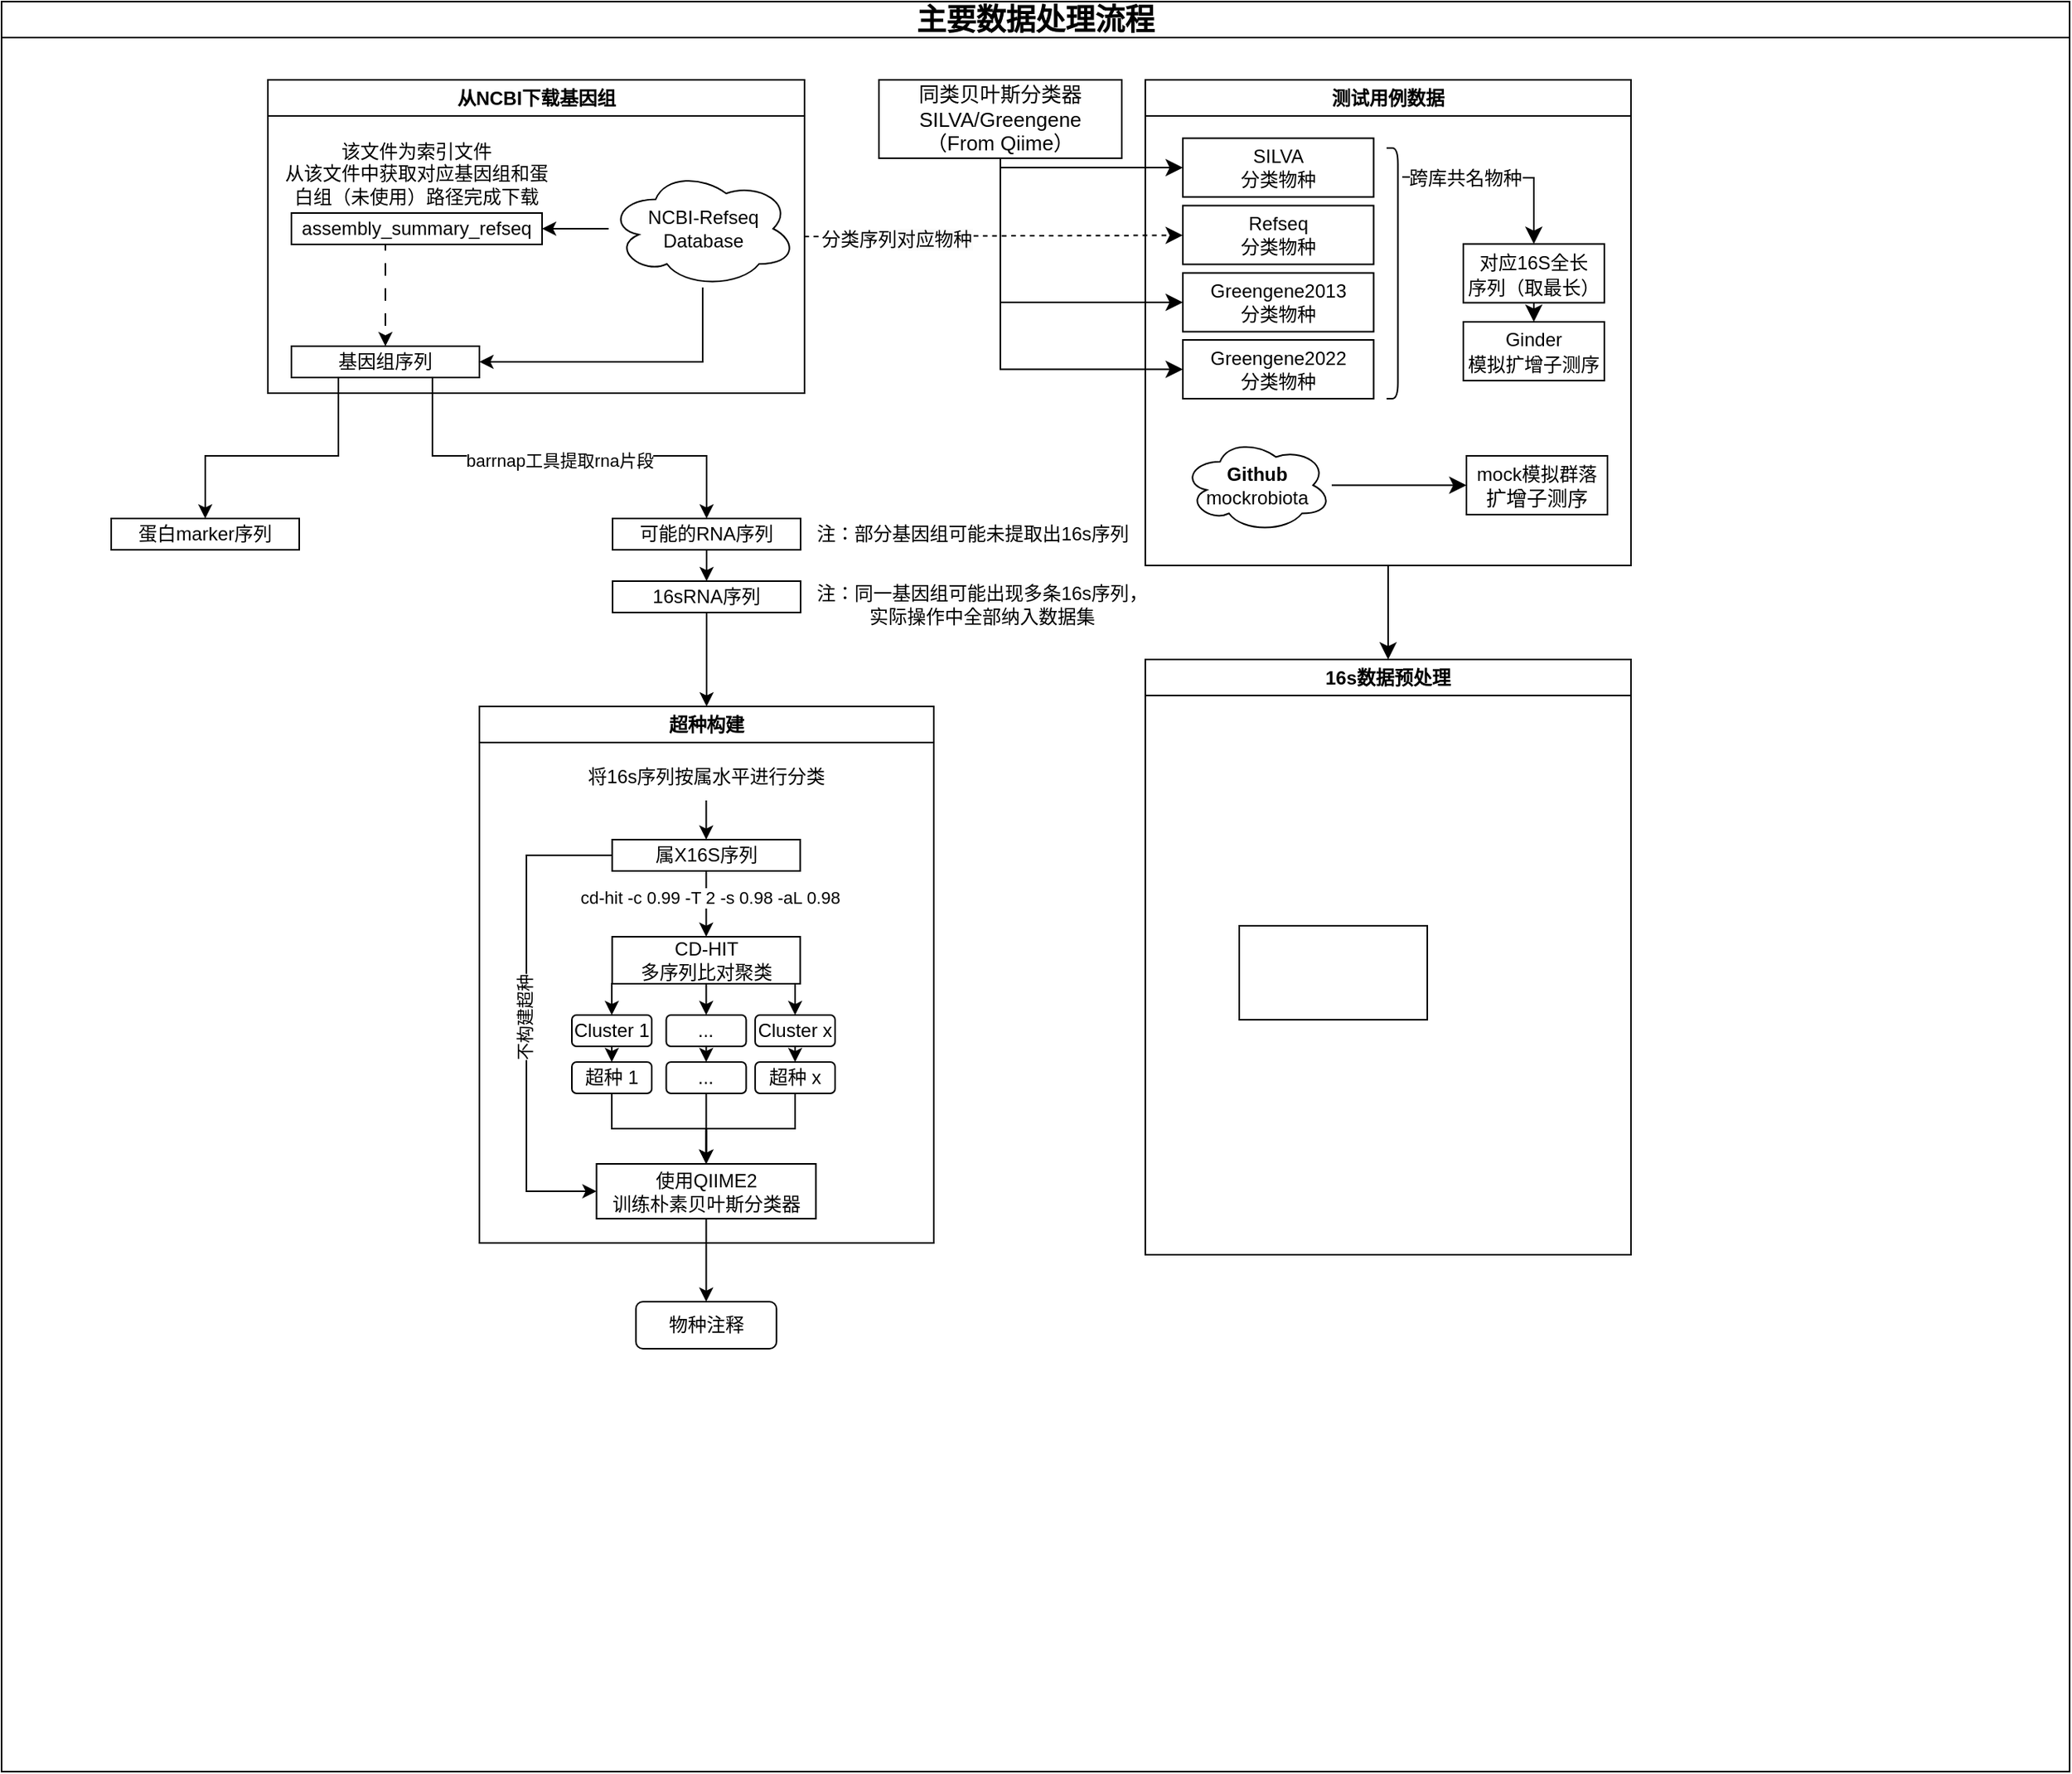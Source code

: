 <mxfile version="21.0.6" type="github">
  <diagram name="第 1 页" id="VTZKAf1ltyL4esYXZAsg">
    <mxGraphModel dx="1305" dy="1929" grid="1" gridSize="10" guides="1" tooltips="1" connect="1" arrows="1" fold="1" page="1" pageScale="1" pageWidth="827" pageHeight="1169" math="0" shadow="0">
      <root>
        <mxCell id="0" />
        <mxCell id="1" parent="0" />
        <mxCell id="wX_MCLOSpyru5hPgQ0eP-4" value="" style="edgeStyle=orthogonalEdgeStyle;rounded=0;orthogonalLoop=1;jettySize=auto;html=1;" parent="1" edge="1">
          <mxGeometry relative="1" as="geometry">
            <mxPoint x="260" y="105" as="sourcePoint" />
          </mxGeometry>
        </mxCell>
        <mxCell id="wX_MCLOSpyru5hPgQ0eP-11" style="edgeStyle=orthogonalEdgeStyle;rounded=0;orthogonalLoop=1;jettySize=auto;html=1;entryX=0.5;entryY=0;entryDx=0;entryDy=0;" parent="1" edge="1">
          <mxGeometry relative="1" as="geometry">
            <mxPoint x="320" y="140" as="sourcePoint" />
          </mxGeometry>
        </mxCell>
        <mxCell id="wX_MCLOSpyru5hPgQ0eP-22" style="edgeStyle=orthogonalEdgeStyle;rounded=0;orthogonalLoop=1;jettySize=auto;html=1;exitX=0.5;exitY=1;exitDx=0;exitDy=0;entryX=0;entryY=0.5;entryDx=0;entryDy=0;dashed=1;" parent="1" edge="1">
          <mxGeometry relative="1" as="geometry">
            <mxPoint x="127.5" y="115" as="sourcePoint" />
          </mxGeometry>
        </mxCell>
        <mxCell id="wX_MCLOSpyru5hPgQ0eP-75" value="&lt;b style=&quot;border-color: var(--border-color);&quot;&gt;&lt;font style=&quot;border-color: var(--border-color); font-size: 19px;&quot;&gt;主要数据处理流程&lt;/font&gt;&lt;/b&gt;" style="swimlane;whiteSpace=wrap;html=1;" parent="1" vertex="1">
          <mxGeometry y="-420" width="1320" height="1130" as="geometry">
            <mxRectangle x="20" y="-440" width="190" height="40" as="alternateBounds" />
          </mxGeometry>
        </mxCell>
        <mxCell id="fdz2JXnDWoETyJIV6Ixd-96" style="edgeStyle=none;curved=1;rounded=0;orthogonalLoop=1;jettySize=auto;html=1;exitX=1;exitY=0.5;exitDx=0;exitDy=0;fontSize=12;startSize=8;endSize=8;dashed=1;" edge="1" parent="wX_MCLOSpyru5hPgQ0eP-75" source="wX_MCLOSpyru5hPgQ0eP-44" target="fdz2JXnDWoETyJIV6Ixd-55">
          <mxGeometry relative="1" as="geometry" />
        </mxCell>
        <mxCell id="fdz2JXnDWoETyJIV6Ixd-98" value="&lt;font style=&quot;font-size: 12px;&quot;&gt;分类序列&lt;span style=&quot;background-color: rgb(251, 251, 251);&quot;&gt;对应物种&lt;/span&gt;&lt;/font&gt;" style="edgeLabel;html=1;align=center;verticalAlign=middle;resizable=0;points=[];fontSize=16;" vertex="1" connectable="0" parent="fdz2JXnDWoETyJIV6Ixd-96">
          <mxGeometry x="-0.515" relative="1" as="geometry">
            <mxPoint as="offset" />
          </mxGeometry>
        </mxCell>
        <mxCell id="wX_MCLOSpyru5hPgQ0eP-44" value="从NCBI下载基因组" style="swimlane;whiteSpace=wrap;html=1;" parent="wX_MCLOSpyru5hPgQ0eP-75" vertex="1">
          <mxGeometry x="170" y="50" width="342.5" height="200" as="geometry">
            <mxRectangle x="170" y="50" width="140" height="30" as="alternateBounds" />
          </mxGeometry>
        </mxCell>
        <mxCell id="wX_MCLOSpyru5hPgQ0eP-55" style="edgeStyle=orthogonalEdgeStyle;rounded=0;orthogonalLoop=1;jettySize=auto;html=1;" parent="wX_MCLOSpyru5hPgQ0eP-44" source="wX_MCLOSpyru5hPgQ0eP-51" target="wX_MCLOSpyru5hPgQ0eP-52" edge="1">
          <mxGeometry relative="1" as="geometry" />
        </mxCell>
        <mxCell id="wX_MCLOSpyru5hPgQ0eP-73" style="edgeStyle=orthogonalEdgeStyle;rounded=0;orthogonalLoop=1;jettySize=auto;html=1;entryX=1;entryY=0.5;entryDx=0;entryDy=0;" parent="wX_MCLOSpyru5hPgQ0eP-44" source="wX_MCLOSpyru5hPgQ0eP-51" target="wX_MCLOSpyru5hPgQ0eP-53" edge="1">
          <mxGeometry relative="1" as="geometry">
            <Array as="points">
              <mxPoint x="278" y="180" />
            </Array>
          </mxGeometry>
        </mxCell>
        <mxCell id="wX_MCLOSpyru5hPgQ0eP-51" value="NCBI-Refseq&lt;br&gt;Database" style="ellipse;shape=cloud;whiteSpace=wrap;html=1;" parent="wX_MCLOSpyru5hPgQ0eP-44" vertex="1">
          <mxGeometry x="217.5" y="57.5" width="120" height="75" as="geometry" />
        </mxCell>
        <mxCell id="wX_MCLOSpyru5hPgQ0eP-71" style="edgeStyle=orthogonalEdgeStyle;rounded=0;orthogonalLoop=1;jettySize=auto;html=1;exitX=0.5;exitY=1;exitDx=0;exitDy=0;entryX=0.5;entryY=0;entryDx=0;entryDy=0;dashed=1;dashPattern=8 8;" parent="wX_MCLOSpyru5hPgQ0eP-44" source="wX_MCLOSpyru5hPgQ0eP-52" target="wX_MCLOSpyru5hPgQ0eP-53" edge="1">
          <mxGeometry relative="1" as="geometry">
            <Array as="points">
              <mxPoint x="75" y="105" />
            </Array>
          </mxGeometry>
        </mxCell>
        <mxCell id="wX_MCLOSpyru5hPgQ0eP-52" value="assembly_summary_refseq" style="rounded=0;whiteSpace=wrap;html=1;" parent="wX_MCLOSpyru5hPgQ0eP-44" vertex="1">
          <mxGeometry x="15" y="85" width="160" height="20" as="geometry" />
        </mxCell>
        <mxCell id="wX_MCLOSpyru5hPgQ0eP-53" value="基因组序列" style="rounded=0;whiteSpace=wrap;html=1;" parent="wX_MCLOSpyru5hPgQ0eP-44" vertex="1">
          <mxGeometry x="15" y="170" width="120" height="20" as="geometry" />
        </mxCell>
        <mxCell id="wX_MCLOSpyru5hPgQ0eP-8" value="该文件为索引文件&lt;br&gt;从该文件中获取对应基因组和蛋白组（未使用）路径完成下载" style="text;html=1;strokeColor=none;fillColor=none;align=center;verticalAlign=middle;whiteSpace=wrap;rounded=0;" parent="wX_MCLOSpyru5hPgQ0eP-44" vertex="1">
          <mxGeometry x="5" y="35" width="180" height="50" as="geometry" />
        </mxCell>
        <mxCell id="wX_MCLOSpyru5hPgQ0eP-17" value="蛋白marker序列" style="rounded=0;whiteSpace=wrap;html=1;" parent="wX_MCLOSpyru5hPgQ0eP-75" vertex="1">
          <mxGeometry x="70" y="330" width="120" height="20" as="geometry" />
        </mxCell>
        <mxCell id="wX_MCLOSpyru5hPgQ0eP-24" value="可能的RNA序列" style="rounded=0;whiteSpace=wrap;html=1;" parent="wX_MCLOSpyru5hPgQ0eP-75" vertex="1">
          <mxGeometry x="390" y="330" width="120" height="20" as="geometry" />
        </mxCell>
        <mxCell id="Jlw_3EHPzUQ6clfUJSRu-43" style="edgeStyle=orthogonalEdgeStyle;rounded=0;orthogonalLoop=1;jettySize=auto;html=1;exitX=0.5;exitY=1;exitDx=0;exitDy=0;entryX=0.5;entryY=0;entryDx=0;entryDy=0;" parent="wX_MCLOSpyru5hPgQ0eP-75" source="wX_MCLOSpyru5hPgQ0eP-16" target="wX_MCLOSpyru5hPgQ0eP-63" edge="1">
          <mxGeometry relative="1" as="geometry" />
        </mxCell>
        <mxCell id="wX_MCLOSpyru5hPgQ0eP-16" value="16sRNA序列" style="rounded=0;whiteSpace=wrap;html=1;" parent="wX_MCLOSpyru5hPgQ0eP-75" vertex="1">
          <mxGeometry x="390" y="370" width="120" height="20" as="geometry" />
        </mxCell>
        <mxCell id="wX_MCLOSpyru5hPgQ0eP-27" style="edgeStyle=orthogonalEdgeStyle;rounded=0;orthogonalLoop=1;jettySize=auto;html=1;exitX=0.5;exitY=1;exitDx=0;exitDy=0;entryX=0.5;entryY=0;entryDx=0;entryDy=0;" parent="wX_MCLOSpyru5hPgQ0eP-75" source="wX_MCLOSpyru5hPgQ0eP-24" target="wX_MCLOSpyru5hPgQ0eP-16" edge="1">
          <mxGeometry relative="1" as="geometry" />
        </mxCell>
        <mxCell id="wX_MCLOSpyru5hPgQ0eP-28" value="注：部分基因组可能未提取出16s序列" style="text;html=1;strokeColor=none;fillColor=none;align=center;verticalAlign=middle;whiteSpace=wrap;rounded=0;" parent="wX_MCLOSpyru5hPgQ0eP-75" vertex="1">
          <mxGeometry x="516.25" y="325" width="207.5" height="30" as="geometry" />
        </mxCell>
        <mxCell id="wX_MCLOSpyru5hPgQ0eP-29" value="注：同一基因组可能出现多条16s序列，&lt;br&gt;实际操作中全部纳入数据集" style="text;html=1;strokeColor=none;fillColor=none;align=center;verticalAlign=middle;whiteSpace=wrap;rounded=0;" parent="wX_MCLOSpyru5hPgQ0eP-75" vertex="1">
          <mxGeometry x="516.25" y="370" width="220" height="30" as="geometry" />
        </mxCell>
        <mxCell id="Jlw_3EHPzUQ6clfUJSRu-36" style="edgeStyle=orthogonalEdgeStyle;rounded=0;orthogonalLoop=1;jettySize=auto;html=1;exitX=0.25;exitY=1;exitDx=0;exitDy=0;entryX=0.5;entryY=0;entryDx=0;entryDy=0;" parent="wX_MCLOSpyru5hPgQ0eP-75" source="wX_MCLOSpyru5hPgQ0eP-53" target="wX_MCLOSpyru5hPgQ0eP-17" edge="1">
          <mxGeometry relative="1" as="geometry">
            <Array as="points">
              <mxPoint x="215" y="290" />
              <mxPoint x="130" y="290" />
            </Array>
          </mxGeometry>
        </mxCell>
        <mxCell id="Jlw_3EHPzUQ6clfUJSRu-37" style="edgeStyle=orthogonalEdgeStyle;rounded=0;orthogonalLoop=1;jettySize=auto;html=1;exitX=0.75;exitY=1;exitDx=0;exitDy=0;entryX=0.5;entryY=0;entryDx=0;entryDy=0;" parent="wX_MCLOSpyru5hPgQ0eP-75" source="wX_MCLOSpyru5hPgQ0eP-53" target="wX_MCLOSpyru5hPgQ0eP-24" edge="1">
          <mxGeometry relative="1" as="geometry">
            <Array as="points">
              <mxPoint x="275" y="290" />
              <mxPoint x="450" y="290" />
            </Array>
          </mxGeometry>
        </mxCell>
        <mxCell id="Jlw_3EHPzUQ6clfUJSRu-38" value="barrnap工具提取rna片段" style="edgeLabel;html=1;align=center;verticalAlign=middle;resizable=0;points=[];" parent="Jlw_3EHPzUQ6clfUJSRu-37" vertex="1" connectable="0">
          <mxGeometry x="-0.229" y="-2" relative="1" as="geometry">
            <mxPoint x="29" y="1" as="offset" />
          </mxGeometry>
        </mxCell>
        <mxCell id="fdz2JXnDWoETyJIV6Ixd-95" style="edgeStyle=none;curved=1;rounded=0;orthogonalLoop=1;jettySize=auto;html=1;exitX=0.5;exitY=1;exitDx=0;exitDy=0;entryX=0.5;entryY=0;entryDx=0;entryDy=0;fontSize=12;startSize=8;endSize=8;" edge="1" parent="wX_MCLOSpyru5hPgQ0eP-75" source="fdz2JXnDWoETyJIV6Ixd-1" target="fdz2JXnDWoETyJIV6Ixd-73">
          <mxGeometry relative="1" as="geometry" />
        </mxCell>
        <mxCell id="fdz2JXnDWoETyJIV6Ixd-1" value="测试用例数据" style="swimlane;whiteSpace=wrap;html=1;" vertex="1" parent="wX_MCLOSpyru5hPgQ0eP-75">
          <mxGeometry x="730" y="50" width="310" height="310" as="geometry">
            <mxRectangle x="750" y="84" width="110" height="30" as="alternateBounds" />
          </mxGeometry>
        </mxCell>
        <mxCell id="fdz2JXnDWoETyJIV6Ixd-64" value="" style="group" vertex="1" connectable="0" parent="fdz2JXnDWoETyJIV6Ixd-1">
          <mxGeometry x="23" y="32.5" width="383.5" height="281.5" as="geometry" />
        </mxCell>
        <mxCell id="fdz2JXnDWoETyJIV6Ixd-3" value="SILVA&lt;br&gt;分类物种" style="rounded=0;whiteSpace=wrap;html=1;fontSize=12;" vertex="1" parent="fdz2JXnDWoETyJIV6Ixd-64">
          <mxGeometry x="1" y="4.75" width="121.75" height="37.5" as="geometry" />
        </mxCell>
        <mxCell id="fdz2JXnDWoETyJIV6Ixd-55" value="Refseq&lt;br&gt;分类物种" style="rounded=0;whiteSpace=wrap;html=1;fontSize=12;" vertex="1" parent="fdz2JXnDWoETyJIV6Ixd-64">
          <mxGeometry x="1" y="47.75" width="121.75" height="37.5" as="geometry" />
        </mxCell>
        <mxCell id="fdz2JXnDWoETyJIV6Ixd-57" value="Greengene2013&lt;br style=&quot;font-size: 12px;&quot;&gt;分类物种" style="rounded=0;whiteSpace=wrap;html=1;fontSize=12;" vertex="1" parent="fdz2JXnDWoETyJIV6Ixd-64">
          <mxGeometry x="1" y="90.75" width="121.75" height="37.5" as="geometry" />
        </mxCell>
        <mxCell id="fdz2JXnDWoETyJIV6Ixd-58" value="Greengene2022&lt;br style=&quot;font-size: 12px;&quot;&gt;分类物种" style="rounded=0;whiteSpace=wrap;html=1;fontSize=12;" vertex="1" parent="fdz2JXnDWoETyJIV6Ixd-64">
          <mxGeometry x="1" y="133.5" width="121.75" height="37.5" as="geometry" />
        </mxCell>
        <mxCell id="fdz2JXnDWoETyJIV6Ixd-84" style="edgeStyle=orthogonalEdgeStyle;rounded=0;orthogonalLoop=1;jettySize=auto;html=1;fontSize=12;startSize=8;endSize=8;entryX=0.5;entryY=0;entryDx=0;entryDy=0;" edge="1" parent="fdz2JXnDWoETyJIV6Ixd-64" target="fdz2JXnDWoETyJIV6Ixd-99">
          <mxGeometry relative="1" as="geometry">
            <mxPoint x="201" y="42.5" as="targetPoint" />
            <mxPoint x="141" y="29.5" as="sourcePoint" />
          </mxGeometry>
        </mxCell>
        <mxCell id="fdz2JXnDWoETyJIV6Ixd-85" value="&lt;font style=&quot;font-size: 12px;&quot;&gt;跨库共名物种&lt;/font&gt;" style="edgeLabel;html=1;align=center;verticalAlign=middle;resizable=0;points=[];fontSize=16;" vertex="1" connectable="0" parent="fdz2JXnDWoETyJIV6Ixd-84">
          <mxGeometry x="0.01" y="-1" relative="1" as="geometry">
            <mxPoint x="-24" y="-3" as="offset" />
          </mxGeometry>
        </mxCell>
        <mxCell id="fdz2JXnDWoETyJIV6Ixd-59" value="" style="shape=curlyBracket;whiteSpace=wrap;html=1;rounded=1;flipH=1;labelPosition=right;verticalLabelPosition=middle;align=left;verticalAlign=middle;fontSize=16;rotation=0;size=0;" vertex="1" parent="fdz2JXnDWoETyJIV6Ixd-64">
          <mxGeometry x="131" y="11" width="7.25" height="160" as="geometry" />
        </mxCell>
        <mxCell id="fdz2JXnDWoETyJIV6Ixd-65" value="&lt;font style=&quot;font-size: 12px;&quot;&gt;Ginder&lt;br&gt;模拟扩增子测序&lt;/font&gt;" style="rounded=0;whiteSpace=wrap;html=1;fontSize=13;" vertex="1" parent="fdz2JXnDWoETyJIV6Ixd-64">
          <mxGeometry x="180" y="122" width="90" height="37.5" as="geometry" />
        </mxCell>
        <mxCell id="fdz2JXnDWoETyJIV6Ixd-78" style="edgeStyle=none;curved=1;rounded=0;orthogonalLoop=1;jettySize=auto;html=1;entryX=0;entryY=0.5;entryDx=0;entryDy=0;fontSize=12;startSize=8;endSize=8;" edge="1" parent="fdz2JXnDWoETyJIV6Ixd-64" source="Jlw_3EHPzUQ6clfUJSRu-47" target="fdz2JXnDWoETyJIV6Ixd-77">
          <mxGeometry relative="1" as="geometry" />
        </mxCell>
        <mxCell id="Jlw_3EHPzUQ6clfUJSRu-47" value="&lt;b&gt;Github&lt;br&gt;&lt;/b&gt;mockrobiota" style="ellipse;shape=cloud;whiteSpace=wrap;html=1;" parent="fdz2JXnDWoETyJIV6Ixd-64" vertex="1">
          <mxGeometry x="1" y="196.25" width="95" height="60" as="geometry" />
        </mxCell>
        <mxCell id="fdz2JXnDWoETyJIV6Ixd-77" value="&lt;span style=&quot;font-size: 12px;&quot;&gt;mock模拟群落&lt;br&gt;&lt;/span&gt;扩增子测序" style="rounded=0;whiteSpace=wrap;html=1;fontSize=13;" vertex="1" parent="fdz2JXnDWoETyJIV6Ixd-64">
          <mxGeometry x="182" y="207.5" width="90" height="37.5" as="geometry" />
        </mxCell>
        <mxCell id="fdz2JXnDWoETyJIV6Ixd-100" style="edgeStyle=none;curved=1;rounded=0;orthogonalLoop=1;jettySize=auto;html=1;exitX=0.5;exitY=1;exitDx=0;exitDy=0;entryX=0.5;entryY=0;entryDx=0;entryDy=0;fontSize=12;startSize=8;endSize=8;" edge="1" parent="fdz2JXnDWoETyJIV6Ixd-64" source="fdz2JXnDWoETyJIV6Ixd-99" target="fdz2JXnDWoETyJIV6Ixd-65">
          <mxGeometry relative="1" as="geometry" />
        </mxCell>
        <mxCell id="fdz2JXnDWoETyJIV6Ixd-99" value="&lt;span style=&quot;font-size: 12px;&quot;&gt;对应16S全长&lt;br&gt;序列（取最长）&lt;/span&gt;" style="rounded=0;whiteSpace=wrap;html=1;fontSize=13;" vertex="1" parent="fdz2JXnDWoETyJIV6Ixd-64">
          <mxGeometry x="180" y="72.25" width="90" height="37.5" as="geometry" />
        </mxCell>
        <mxCell id="fdz2JXnDWoETyJIV6Ixd-73" value="16s数据预处理" style="swimlane;whiteSpace=wrap;html=1;fontSize=12;" vertex="1" parent="wX_MCLOSpyru5hPgQ0eP-75">
          <mxGeometry x="730" y="420" width="310" height="380" as="geometry" />
        </mxCell>
        <mxCell id="fdz2JXnDWoETyJIV6Ixd-86" value="" style="rounded=0;whiteSpace=wrap;html=1;fontSize=16;" vertex="1" parent="fdz2JXnDWoETyJIV6Ixd-73">
          <mxGeometry x="60" y="170" width="120" height="60" as="geometry" />
        </mxCell>
        <mxCell id="wX_MCLOSpyru5hPgQ0eP-63" value="超种构建" style="swimlane;whiteSpace=wrap;html=1;" parent="wX_MCLOSpyru5hPgQ0eP-75" vertex="1">
          <mxGeometry x="305" y="450" width="290" height="342.5" as="geometry">
            <mxRectangle x="10" y="47.5" width="90" height="30" as="alternateBounds" />
          </mxGeometry>
        </mxCell>
        <mxCell id="wX_MCLOSpyru5hPgQ0eP-84" style="edgeStyle=orthogonalEdgeStyle;rounded=0;orthogonalLoop=1;jettySize=auto;html=1;exitX=0.5;exitY=1;exitDx=0;exitDy=0;entryX=0.5;entryY=0;entryDx=0;entryDy=0;" parent="wX_MCLOSpyru5hPgQ0eP-63" source="wX_MCLOSpyru5hPgQ0eP-43" target="wX_MCLOSpyru5hPgQ0eP-82" edge="1">
          <mxGeometry relative="1" as="geometry" />
        </mxCell>
        <mxCell id="wX_MCLOSpyru5hPgQ0eP-43" value="将16s序列按属水平进行分类" style="text;html=1;strokeColor=none;fillColor=none;align=center;verticalAlign=middle;whiteSpace=wrap;rounded=0;" parent="wX_MCLOSpyru5hPgQ0eP-63" vertex="1">
          <mxGeometry x="64.75" y="30" width="160" height="30" as="geometry" />
        </mxCell>
        <mxCell id="Jlw_3EHPzUQ6clfUJSRu-17" style="edgeStyle=orthogonalEdgeStyle;rounded=0;orthogonalLoop=1;jettySize=auto;html=1;exitX=0.5;exitY=1;exitDx=0;exitDy=0;entryX=0.5;entryY=0;entryDx=0;entryDy=0;" parent="wX_MCLOSpyru5hPgQ0eP-63" source="wX_MCLOSpyru5hPgQ0eP-82" target="wX_MCLOSpyru5hPgQ0eP-85" edge="1">
          <mxGeometry relative="1" as="geometry" />
        </mxCell>
        <mxCell id="Jlw_3EHPzUQ6clfUJSRu-46" value="cd-hit -c 0.99 -T 2 -s 0.98 -aL 0.98" style="edgeLabel;html=1;align=center;verticalAlign=middle;resizable=0;points=[];" parent="Jlw_3EHPzUQ6clfUJSRu-17" vertex="1" connectable="0">
          <mxGeometry x="-0.432" y="2" relative="1" as="geometry">
            <mxPoint y="5" as="offset" />
          </mxGeometry>
        </mxCell>
        <mxCell id="Jlw_3EHPzUQ6clfUJSRu-41" style="edgeStyle=orthogonalEdgeStyle;rounded=0;orthogonalLoop=1;jettySize=auto;html=1;exitX=0;exitY=0.5;exitDx=0;exitDy=0;entryX=0;entryY=0.5;entryDx=0;entryDy=0;" parent="wX_MCLOSpyru5hPgQ0eP-63" source="wX_MCLOSpyru5hPgQ0eP-82" target="Jlw_3EHPzUQ6clfUJSRu-25" edge="1">
          <mxGeometry relative="1" as="geometry">
            <Array as="points">
              <mxPoint x="30" y="95" />
              <mxPoint x="30" y="310" />
            </Array>
          </mxGeometry>
        </mxCell>
        <mxCell id="Jlw_3EHPzUQ6clfUJSRu-42" value="不构建超种" style="edgeLabel;html=1;align=center;verticalAlign=middle;resizable=0;points=[];horizontal=0;" parent="Jlw_3EHPzUQ6clfUJSRu-41" vertex="1" connectable="0">
          <mxGeometry x="0.009" y="-2" relative="1" as="geometry">
            <mxPoint as="offset" />
          </mxGeometry>
        </mxCell>
        <mxCell id="wX_MCLOSpyru5hPgQ0eP-82" value="属X16S序列" style="rounded=0;whiteSpace=wrap;html=1;" parent="wX_MCLOSpyru5hPgQ0eP-63" vertex="1">
          <mxGeometry x="84.75" y="85" width="120" height="20" as="geometry" />
        </mxCell>
        <mxCell id="Jlw_3EHPzUQ6clfUJSRu-22" style="edgeStyle=orthogonalEdgeStyle;rounded=0;orthogonalLoop=1;jettySize=auto;html=1;exitX=0.25;exitY=1;exitDx=0;exitDy=0;entryX=0.5;entryY=0;entryDx=0;entryDy=0;" parent="wX_MCLOSpyru5hPgQ0eP-63" source="wX_MCLOSpyru5hPgQ0eP-85" target="Jlw_3EHPzUQ6clfUJSRu-4" edge="1">
          <mxGeometry relative="1" as="geometry" />
        </mxCell>
        <mxCell id="Jlw_3EHPzUQ6clfUJSRu-23" style="edgeStyle=orthogonalEdgeStyle;rounded=0;orthogonalLoop=1;jettySize=auto;html=1;exitX=0.5;exitY=1;exitDx=0;exitDy=0;entryX=0.5;entryY=0;entryDx=0;entryDy=0;" parent="wX_MCLOSpyru5hPgQ0eP-63" source="wX_MCLOSpyru5hPgQ0eP-85" target="Jlw_3EHPzUQ6clfUJSRu-5" edge="1">
          <mxGeometry relative="1" as="geometry" />
        </mxCell>
        <mxCell id="Jlw_3EHPzUQ6clfUJSRu-24" style="edgeStyle=orthogonalEdgeStyle;rounded=0;orthogonalLoop=1;jettySize=auto;html=1;exitX=0.75;exitY=1;exitDx=0;exitDy=0;entryX=0.5;entryY=0;entryDx=0;entryDy=0;" parent="wX_MCLOSpyru5hPgQ0eP-63" source="wX_MCLOSpyru5hPgQ0eP-85" target="Jlw_3EHPzUQ6clfUJSRu-6" edge="1">
          <mxGeometry relative="1" as="geometry" />
        </mxCell>
        <mxCell id="wX_MCLOSpyru5hPgQ0eP-85" value="CD-HIT&lt;br&gt;多序列比对聚类" style="rounded=0;whiteSpace=wrap;html=1;" parent="wX_MCLOSpyru5hPgQ0eP-63" vertex="1">
          <mxGeometry x="84.75" y="147" width="120" height="30" as="geometry" />
        </mxCell>
        <mxCell id="Jlw_3EHPzUQ6clfUJSRu-18" style="edgeStyle=orthogonalEdgeStyle;rounded=0;orthogonalLoop=1;jettySize=auto;html=1;exitX=0.5;exitY=1;exitDx=0;exitDy=0;entryX=0.5;entryY=0;entryDx=0;entryDy=0;" parent="wX_MCLOSpyru5hPgQ0eP-63" source="Jlw_3EHPzUQ6clfUJSRu-4" target="Jlw_3EHPzUQ6clfUJSRu-11" edge="1">
          <mxGeometry relative="1" as="geometry" />
        </mxCell>
        <mxCell id="Jlw_3EHPzUQ6clfUJSRu-4" value="Cluster 1" style="rounded=1;whiteSpace=wrap;html=1;" parent="wX_MCLOSpyru5hPgQ0eP-63" vertex="1">
          <mxGeometry x="59" y="197" width="51" height="20" as="geometry" />
        </mxCell>
        <mxCell id="Jlw_3EHPzUQ6clfUJSRu-19" style="edgeStyle=orthogonalEdgeStyle;rounded=0;orthogonalLoop=1;jettySize=auto;html=1;exitX=0.5;exitY=1;exitDx=0;exitDy=0;entryX=0.5;entryY=0;entryDx=0;entryDy=0;" parent="wX_MCLOSpyru5hPgQ0eP-63" source="Jlw_3EHPzUQ6clfUJSRu-5" target="Jlw_3EHPzUQ6clfUJSRu-12" edge="1">
          <mxGeometry relative="1" as="geometry" />
        </mxCell>
        <mxCell id="Jlw_3EHPzUQ6clfUJSRu-5" value="..." style="rounded=1;whiteSpace=wrap;html=1;" parent="wX_MCLOSpyru5hPgQ0eP-63" vertex="1">
          <mxGeometry x="119.25" y="197" width="51" height="20" as="geometry" />
        </mxCell>
        <mxCell id="Jlw_3EHPzUQ6clfUJSRu-20" style="edgeStyle=orthogonalEdgeStyle;rounded=0;orthogonalLoop=1;jettySize=auto;html=1;exitX=0.5;exitY=1;exitDx=0;exitDy=0;entryX=0.5;entryY=0;entryDx=0;entryDy=0;" parent="wX_MCLOSpyru5hPgQ0eP-63" source="Jlw_3EHPzUQ6clfUJSRu-6" target="Jlw_3EHPzUQ6clfUJSRu-13" edge="1">
          <mxGeometry relative="1" as="geometry" />
        </mxCell>
        <mxCell id="Jlw_3EHPzUQ6clfUJSRu-6" value="Cluster x" style="rounded=1;whiteSpace=wrap;html=1;" parent="wX_MCLOSpyru5hPgQ0eP-63" vertex="1">
          <mxGeometry x="176" y="197" width="51" height="20" as="geometry" />
        </mxCell>
        <mxCell id="Jlw_3EHPzUQ6clfUJSRu-26" style="edgeStyle=orthogonalEdgeStyle;rounded=0;orthogonalLoop=1;jettySize=auto;html=1;exitX=0.5;exitY=1;exitDx=0;exitDy=0;entryX=0.5;entryY=0;entryDx=0;entryDy=0;" parent="wX_MCLOSpyru5hPgQ0eP-63" source="Jlw_3EHPzUQ6clfUJSRu-11" target="Jlw_3EHPzUQ6clfUJSRu-25" edge="1">
          <mxGeometry relative="1" as="geometry" />
        </mxCell>
        <mxCell id="Jlw_3EHPzUQ6clfUJSRu-11" value="超种 1" style="rounded=1;whiteSpace=wrap;html=1;" parent="wX_MCLOSpyru5hPgQ0eP-63" vertex="1">
          <mxGeometry x="59" y="227" width="51" height="20" as="geometry" />
        </mxCell>
        <mxCell id="Jlw_3EHPzUQ6clfUJSRu-27" style="edgeStyle=orthogonalEdgeStyle;rounded=0;orthogonalLoop=1;jettySize=auto;html=1;exitX=0.5;exitY=1;exitDx=0;exitDy=0;entryX=0.5;entryY=0;entryDx=0;entryDy=0;" parent="wX_MCLOSpyru5hPgQ0eP-63" source="Jlw_3EHPzUQ6clfUJSRu-12" target="Jlw_3EHPzUQ6clfUJSRu-25" edge="1">
          <mxGeometry relative="1" as="geometry">
            <mxPoint x="89" y="265" as="targetPoint" />
          </mxGeometry>
        </mxCell>
        <mxCell id="Jlw_3EHPzUQ6clfUJSRu-12" value="..." style="rounded=1;whiteSpace=wrap;html=1;" parent="wX_MCLOSpyru5hPgQ0eP-63" vertex="1">
          <mxGeometry x="119.25" y="227" width="51" height="20" as="geometry" />
        </mxCell>
        <mxCell id="Jlw_3EHPzUQ6clfUJSRu-28" style="edgeStyle=orthogonalEdgeStyle;rounded=0;orthogonalLoop=1;jettySize=auto;html=1;exitX=0.5;exitY=1;exitDx=0;exitDy=0;entryX=0.5;entryY=0;entryDx=0;entryDy=0;" parent="wX_MCLOSpyru5hPgQ0eP-63" source="Jlw_3EHPzUQ6clfUJSRu-13" target="Jlw_3EHPzUQ6clfUJSRu-25" edge="1">
          <mxGeometry relative="1" as="geometry">
            <mxPoint x="89" y="265" as="targetPoint" />
          </mxGeometry>
        </mxCell>
        <mxCell id="Jlw_3EHPzUQ6clfUJSRu-13" value="超种 x" style="rounded=1;whiteSpace=wrap;html=1;" parent="wX_MCLOSpyru5hPgQ0eP-63" vertex="1">
          <mxGeometry x="176" y="227" width="51" height="20" as="geometry" />
        </mxCell>
        <mxCell id="Jlw_3EHPzUQ6clfUJSRu-25" value="使用QIIME2&lt;br&gt;训练朴素贝叶斯分类器" style="rounded=0;whiteSpace=wrap;html=1;" parent="wX_MCLOSpyru5hPgQ0eP-63" vertex="1">
          <mxGeometry x="74.75" y="292" width="140" height="35" as="geometry" />
        </mxCell>
        <mxCell id="fdz2JXnDWoETyJIV6Ixd-80" value="物种注释" style="rounded=1;whiteSpace=wrap;html=1;fontSize=12;" vertex="1" parent="wX_MCLOSpyru5hPgQ0eP-75">
          <mxGeometry x="404.88" y="830" width="89.75" height="30" as="geometry" />
        </mxCell>
        <mxCell id="Jlw_3EHPzUQ6clfUJSRu-29" style="edgeStyle=orthogonalEdgeStyle;rounded=0;orthogonalLoop=1;jettySize=auto;html=1;exitX=0.5;exitY=1;exitDx=0;exitDy=0;entryX=0.5;entryY=0;entryDx=0;entryDy=0;" parent="wX_MCLOSpyru5hPgQ0eP-75" source="Jlw_3EHPzUQ6clfUJSRu-25" target="fdz2JXnDWoETyJIV6Ixd-80" edge="1">
          <mxGeometry relative="1" as="geometry">
            <mxPoint x="245" y="907" as="targetPoint" />
          </mxGeometry>
        </mxCell>
        <mxCell id="fdz2JXnDWoETyJIV6Ixd-89" style="edgeStyle=orthogonalEdgeStyle;rounded=0;orthogonalLoop=1;jettySize=auto;html=1;exitX=0.5;exitY=1;exitDx=0;exitDy=0;entryX=0;entryY=0.5;entryDx=0;entryDy=0;fontSize=12;startSize=8;endSize=8;" edge="1" parent="wX_MCLOSpyru5hPgQ0eP-75" source="fdz2JXnDWoETyJIV6Ixd-83" target="fdz2JXnDWoETyJIV6Ixd-3">
          <mxGeometry relative="1" as="geometry">
            <Array as="points">
              <mxPoint x="638" y="106" />
            </Array>
          </mxGeometry>
        </mxCell>
        <mxCell id="fdz2JXnDWoETyJIV6Ixd-90" style="edgeStyle=orthogonalEdgeStyle;rounded=0;orthogonalLoop=1;jettySize=auto;html=1;exitX=0.5;exitY=1;exitDx=0;exitDy=0;entryX=0;entryY=0.5;entryDx=0;entryDy=0;fontSize=12;startSize=8;endSize=8;" edge="1" parent="wX_MCLOSpyru5hPgQ0eP-75" source="fdz2JXnDWoETyJIV6Ixd-83" target="fdz2JXnDWoETyJIV6Ixd-57">
          <mxGeometry relative="1" as="geometry" />
        </mxCell>
        <mxCell id="fdz2JXnDWoETyJIV6Ixd-91" style="edgeStyle=orthogonalEdgeStyle;rounded=0;orthogonalLoop=1;jettySize=auto;html=1;exitX=0.5;exitY=1;exitDx=0;exitDy=0;entryX=0;entryY=0.5;entryDx=0;entryDy=0;fontSize=12;startSize=8;endSize=8;" edge="1" parent="wX_MCLOSpyru5hPgQ0eP-75" source="fdz2JXnDWoETyJIV6Ixd-83" target="fdz2JXnDWoETyJIV6Ixd-58">
          <mxGeometry relative="1" as="geometry" />
        </mxCell>
        <mxCell id="fdz2JXnDWoETyJIV6Ixd-83" value="同类贝叶斯分类器&lt;br style=&quot;font-size: 13px;&quot;&gt;SILVA/Greengene&lt;br style=&quot;font-size: 13px;&quot;&gt;（From Qiime）" style="rounded=0;whiteSpace=wrap;html=1;fontSize=13;" vertex="1" parent="wX_MCLOSpyru5hPgQ0eP-75">
          <mxGeometry x="560" y="50" width="155" height="50" as="geometry" />
        </mxCell>
      </root>
    </mxGraphModel>
  </diagram>
</mxfile>
